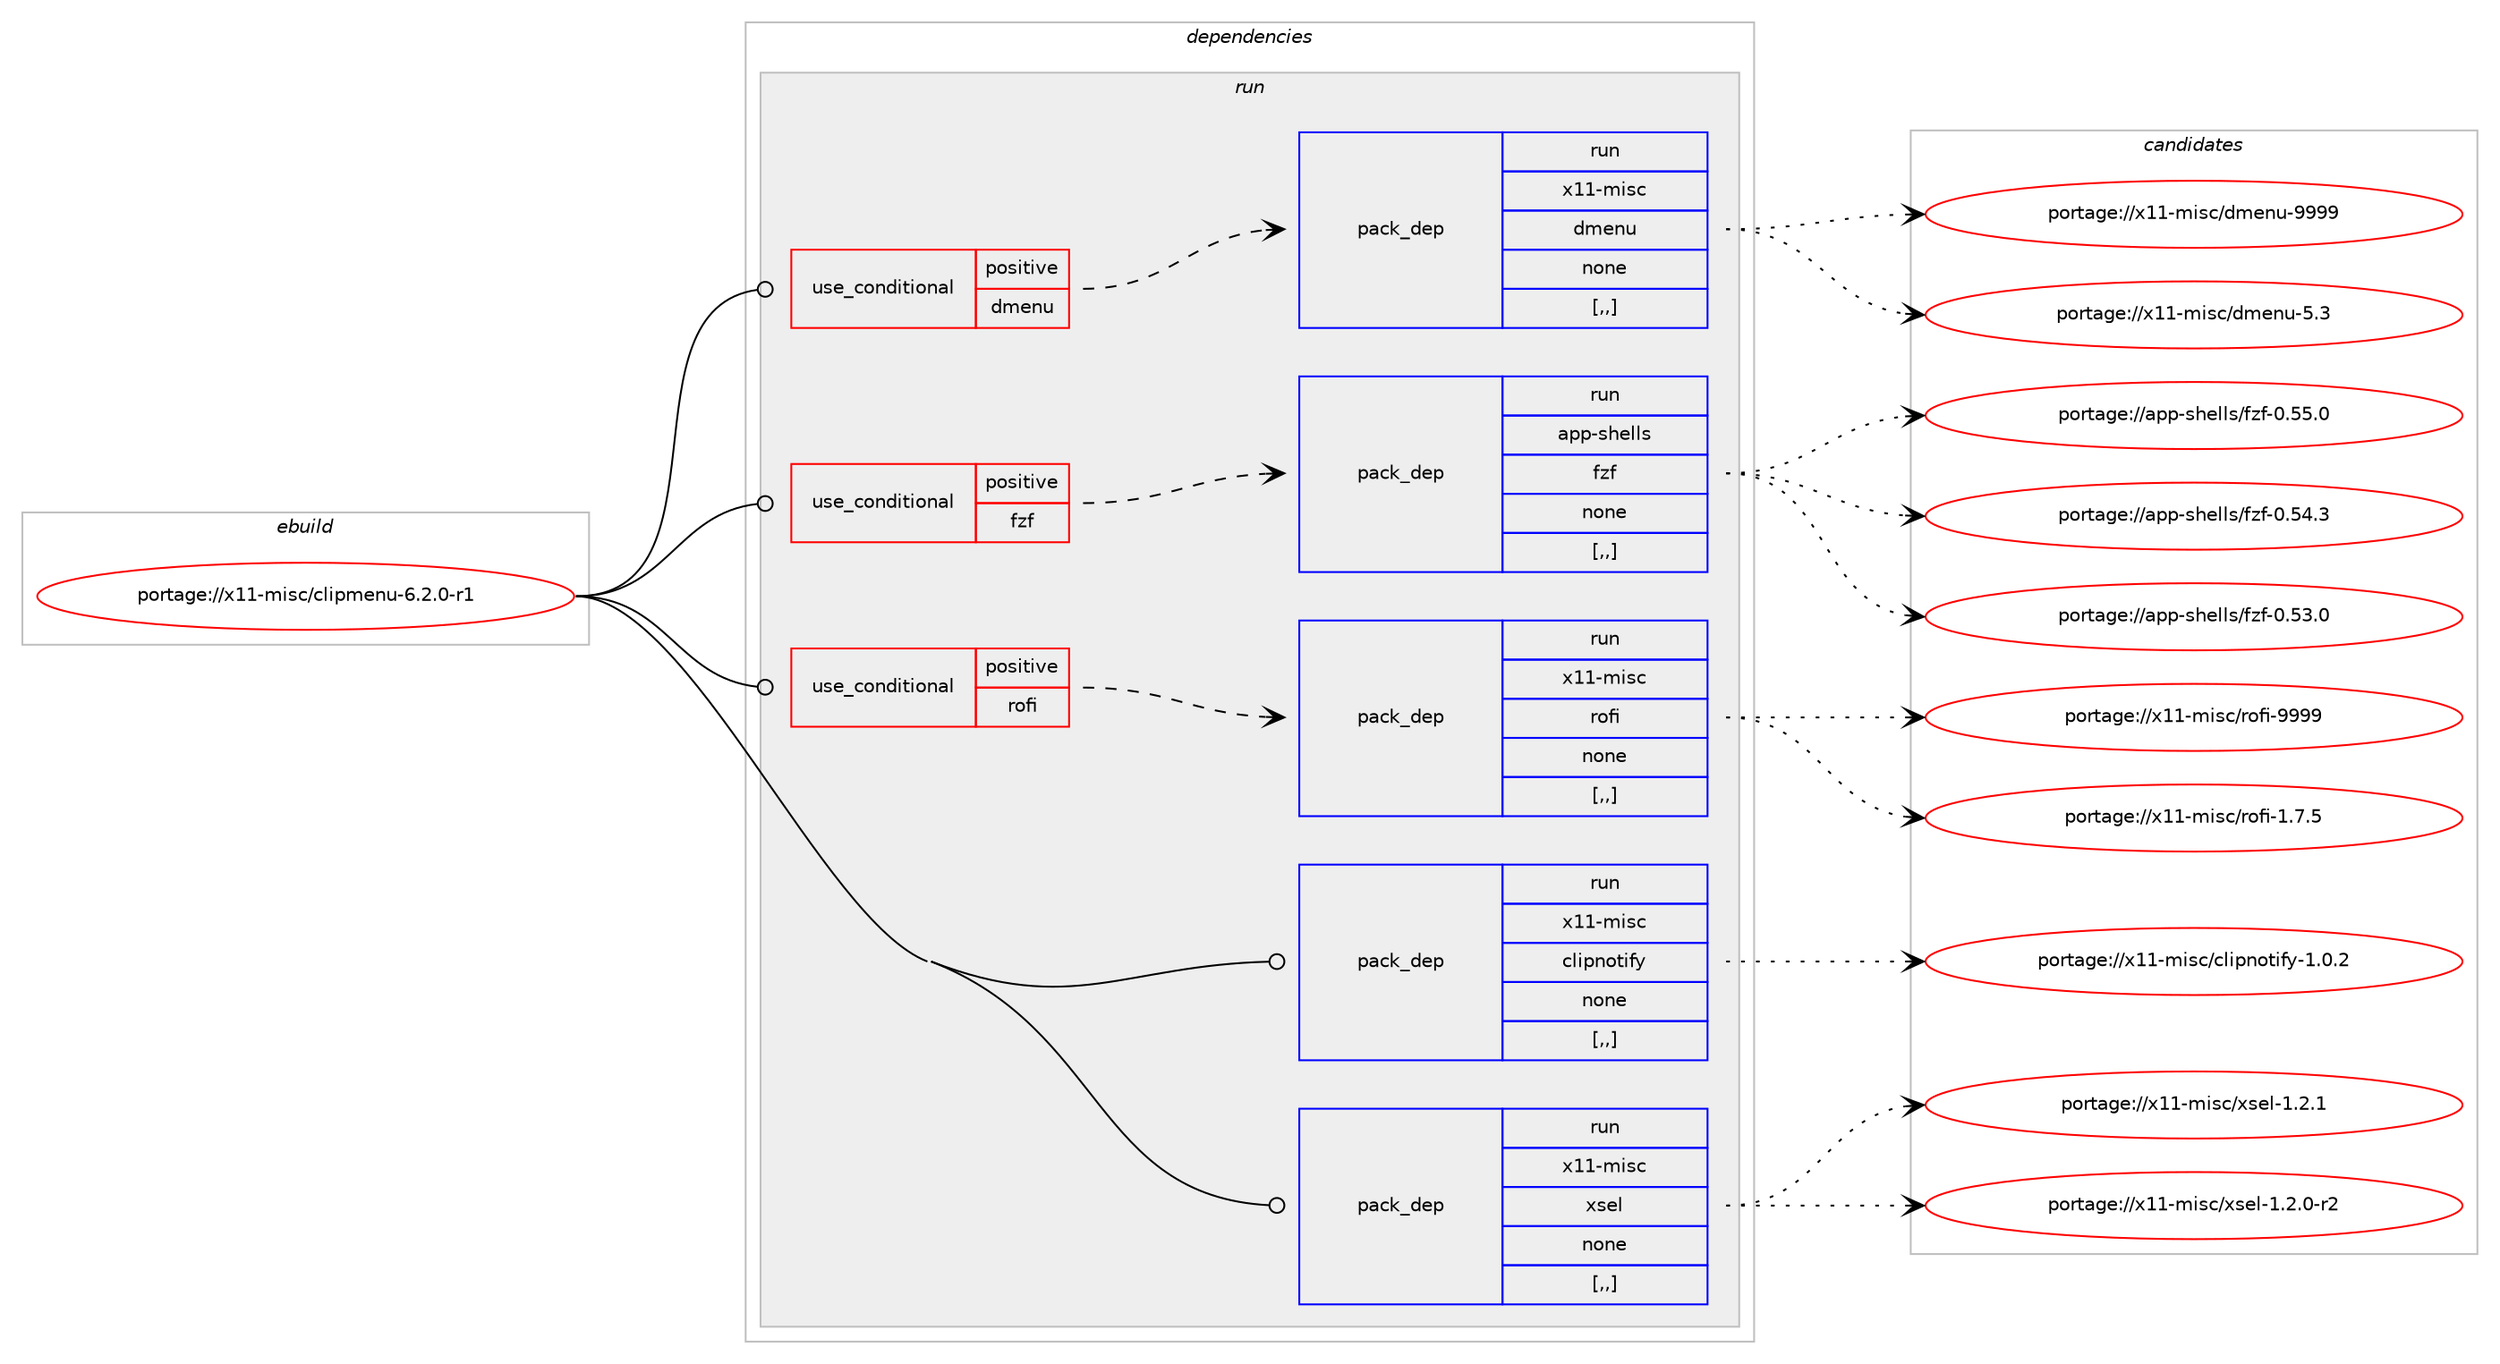 digraph prolog {

# *************
# Graph options
# *************

newrank=true;
concentrate=true;
compound=true;
graph [rankdir=LR,fontname=Helvetica,fontsize=10,ranksep=1.5];#, ranksep=2.5, nodesep=0.2];
edge  [arrowhead=vee];
node  [fontname=Helvetica,fontsize=10];

# **********
# The ebuild
# **********

subgraph cluster_leftcol {
color=gray;
label=<<i>ebuild</i>>;
id [label="portage://x11-misc/clipmenu-6.2.0-r1", color=red, width=4, href="../x11-misc/clipmenu-6.2.0-r1.svg"];
}

# ****************
# The dependencies
# ****************

subgraph cluster_midcol {
color=gray;
label=<<i>dependencies</i>>;
subgraph cluster_compile {
fillcolor="#eeeeee";
style=filled;
label=<<i>compile</i>>;
}
subgraph cluster_compileandrun {
fillcolor="#eeeeee";
style=filled;
label=<<i>compile and run</i>>;
}
subgraph cluster_run {
fillcolor="#eeeeee";
style=filled;
label=<<i>run</i>>;
subgraph cond256808 {
dependency972322 [label=<<TABLE BORDER="0" CELLBORDER="1" CELLSPACING="0" CELLPADDING="4"><TR><TD ROWSPAN="3" CELLPADDING="10">use_conditional</TD></TR><TR><TD>positive</TD></TR><TR><TD>dmenu</TD></TR></TABLE>>, shape=none, color=red];
subgraph pack708387 {
dependency972323 [label=<<TABLE BORDER="0" CELLBORDER="1" CELLSPACING="0" CELLPADDING="4" WIDTH="220"><TR><TD ROWSPAN="6" CELLPADDING="30">pack_dep</TD></TR><TR><TD WIDTH="110">run</TD></TR><TR><TD>x11-misc</TD></TR><TR><TD>dmenu</TD></TR><TR><TD>none</TD></TR><TR><TD>[,,]</TD></TR></TABLE>>, shape=none, color=blue];
}
dependency972322:e -> dependency972323:w [weight=20,style="dashed",arrowhead="vee"];
}
id:e -> dependency972322:w [weight=20,style="solid",arrowhead="odot"];
subgraph cond256809 {
dependency972324 [label=<<TABLE BORDER="0" CELLBORDER="1" CELLSPACING="0" CELLPADDING="4"><TR><TD ROWSPAN="3" CELLPADDING="10">use_conditional</TD></TR><TR><TD>positive</TD></TR><TR><TD>fzf</TD></TR></TABLE>>, shape=none, color=red];
subgraph pack708388 {
dependency972325 [label=<<TABLE BORDER="0" CELLBORDER="1" CELLSPACING="0" CELLPADDING="4" WIDTH="220"><TR><TD ROWSPAN="6" CELLPADDING="30">pack_dep</TD></TR><TR><TD WIDTH="110">run</TD></TR><TR><TD>app-shells</TD></TR><TR><TD>fzf</TD></TR><TR><TD>none</TD></TR><TR><TD>[,,]</TD></TR></TABLE>>, shape=none, color=blue];
}
dependency972324:e -> dependency972325:w [weight=20,style="dashed",arrowhead="vee"];
}
id:e -> dependency972324:w [weight=20,style="solid",arrowhead="odot"];
subgraph cond256810 {
dependency972326 [label=<<TABLE BORDER="0" CELLBORDER="1" CELLSPACING="0" CELLPADDING="4"><TR><TD ROWSPAN="3" CELLPADDING="10">use_conditional</TD></TR><TR><TD>positive</TD></TR><TR><TD>rofi</TD></TR></TABLE>>, shape=none, color=red];
subgraph pack708389 {
dependency972327 [label=<<TABLE BORDER="0" CELLBORDER="1" CELLSPACING="0" CELLPADDING="4" WIDTH="220"><TR><TD ROWSPAN="6" CELLPADDING="30">pack_dep</TD></TR><TR><TD WIDTH="110">run</TD></TR><TR><TD>x11-misc</TD></TR><TR><TD>rofi</TD></TR><TR><TD>none</TD></TR><TR><TD>[,,]</TD></TR></TABLE>>, shape=none, color=blue];
}
dependency972326:e -> dependency972327:w [weight=20,style="dashed",arrowhead="vee"];
}
id:e -> dependency972326:w [weight=20,style="solid",arrowhead="odot"];
subgraph pack708390 {
dependency972328 [label=<<TABLE BORDER="0" CELLBORDER="1" CELLSPACING="0" CELLPADDING="4" WIDTH="220"><TR><TD ROWSPAN="6" CELLPADDING="30">pack_dep</TD></TR><TR><TD WIDTH="110">run</TD></TR><TR><TD>x11-misc</TD></TR><TR><TD>clipnotify</TD></TR><TR><TD>none</TD></TR><TR><TD>[,,]</TD></TR></TABLE>>, shape=none, color=blue];
}
id:e -> dependency972328:w [weight=20,style="solid",arrowhead="odot"];
subgraph pack708391 {
dependency972329 [label=<<TABLE BORDER="0" CELLBORDER="1" CELLSPACING="0" CELLPADDING="4" WIDTH="220"><TR><TD ROWSPAN="6" CELLPADDING="30">pack_dep</TD></TR><TR><TD WIDTH="110">run</TD></TR><TR><TD>x11-misc</TD></TR><TR><TD>xsel</TD></TR><TR><TD>none</TD></TR><TR><TD>[,,]</TD></TR></TABLE>>, shape=none, color=blue];
}
id:e -> dependency972329:w [weight=20,style="solid",arrowhead="odot"];
}
}

# **************
# The candidates
# **************

subgraph cluster_choices {
rank=same;
color=gray;
label=<<i>candidates</i>>;

subgraph choice708387 {
color=black;
nodesep=1;
choice12049494510910511599471001091011101174557575757 [label="portage://x11-misc/dmenu-9999", color=red, width=4,href="../x11-misc/dmenu-9999.svg"];
choice120494945109105115994710010910111011745534651 [label="portage://x11-misc/dmenu-5.3", color=red, width=4,href="../x11-misc/dmenu-5.3.svg"];
dependency972323:e -> choice12049494510910511599471001091011101174557575757:w [style=dotted,weight="100"];
dependency972323:e -> choice120494945109105115994710010910111011745534651:w [style=dotted,weight="100"];
}
subgraph choice708388 {
color=black;
nodesep=1;
choice97112112451151041011081081154710212210245484653534648 [label="portage://app-shells/fzf-0.55.0", color=red, width=4,href="../app-shells/fzf-0.55.0.svg"];
choice97112112451151041011081081154710212210245484653524651 [label="portage://app-shells/fzf-0.54.3", color=red, width=4,href="../app-shells/fzf-0.54.3.svg"];
choice97112112451151041011081081154710212210245484653514648 [label="portage://app-shells/fzf-0.53.0", color=red, width=4,href="../app-shells/fzf-0.53.0.svg"];
dependency972325:e -> choice97112112451151041011081081154710212210245484653534648:w [style=dotted,weight="100"];
dependency972325:e -> choice97112112451151041011081081154710212210245484653524651:w [style=dotted,weight="100"];
dependency972325:e -> choice97112112451151041011081081154710212210245484653514648:w [style=dotted,weight="100"];
}
subgraph choice708389 {
color=black;
nodesep=1;
choice12049494510910511599471141111021054557575757 [label="portage://x11-misc/rofi-9999", color=red, width=4,href="../x11-misc/rofi-9999.svg"];
choice1204949451091051159947114111102105454946554653 [label="portage://x11-misc/rofi-1.7.5", color=red, width=4,href="../x11-misc/rofi-1.7.5.svg"];
dependency972327:e -> choice12049494510910511599471141111021054557575757:w [style=dotted,weight="100"];
dependency972327:e -> choice1204949451091051159947114111102105454946554653:w [style=dotted,weight="100"];
}
subgraph choice708390 {
color=black;
nodesep=1;
choice120494945109105115994799108105112110111116105102121454946484650 [label="portage://x11-misc/clipnotify-1.0.2", color=red, width=4,href="../x11-misc/clipnotify-1.0.2.svg"];
dependency972328:e -> choice120494945109105115994799108105112110111116105102121454946484650:w [style=dotted,weight="100"];
}
subgraph choice708391 {
color=black;
nodesep=1;
choice1204949451091051159947120115101108454946504649 [label="portage://x11-misc/xsel-1.2.1", color=red, width=4,href="../x11-misc/xsel-1.2.1.svg"];
choice12049494510910511599471201151011084549465046484511450 [label="portage://x11-misc/xsel-1.2.0-r2", color=red, width=4,href="../x11-misc/xsel-1.2.0-r2.svg"];
dependency972329:e -> choice1204949451091051159947120115101108454946504649:w [style=dotted,weight="100"];
dependency972329:e -> choice12049494510910511599471201151011084549465046484511450:w [style=dotted,weight="100"];
}
}

}
